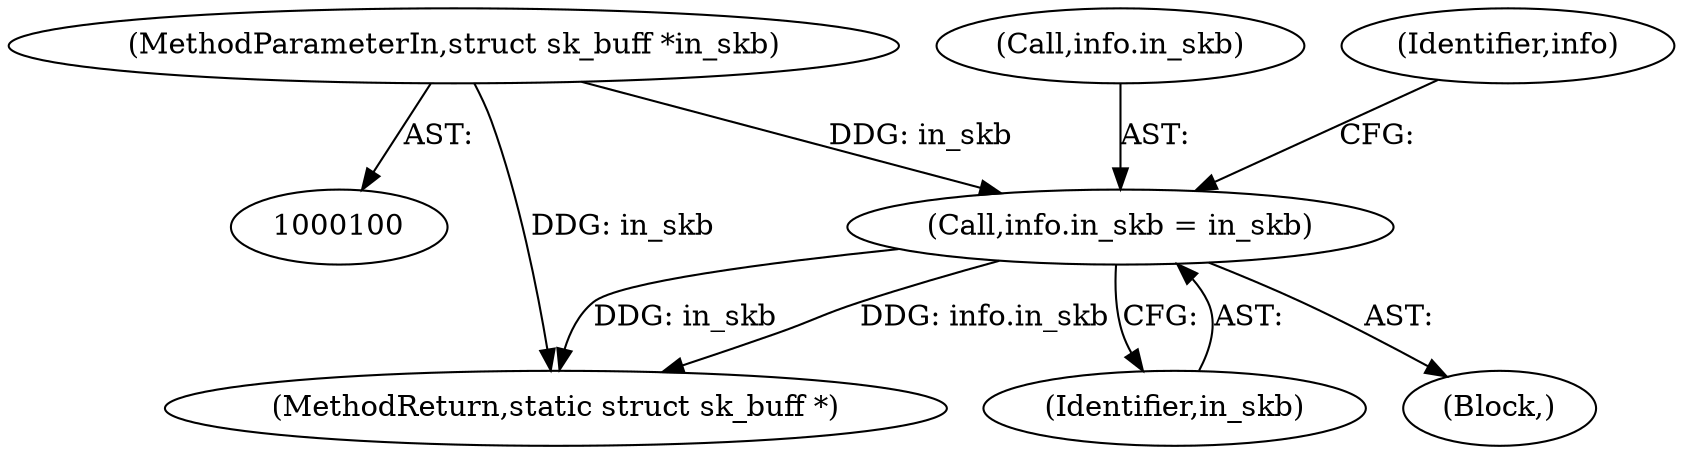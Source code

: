 digraph "0_linux_864745d291b5ba80ea0bd0edcbe67273de368836@pointer" {
"1000119" [label="(Call,info.in_skb = in_skb)"];
"1000101" [label="(MethodParameterIn,struct sk_buff *in_skb)"];
"1000104" [label="(Block,)"];
"1000120" [label="(Call,info.in_skb)"];
"1000119" [label="(Call,info.in_skb = in_skb)"];
"1000152" [label="(MethodReturn,static struct sk_buff *)"];
"1000123" [label="(Identifier,in_skb)"];
"1000101" [label="(MethodParameterIn,struct sk_buff *in_skb)"];
"1000126" [label="(Identifier,info)"];
"1000119" -> "1000104"  [label="AST: "];
"1000119" -> "1000123"  [label="CFG: "];
"1000120" -> "1000119"  [label="AST: "];
"1000123" -> "1000119"  [label="AST: "];
"1000126" -> "1000119"  [label="CFG: "];
"1000119" -> "1000152"  [label="DDG: in_skb"];
"1000119" -> "1000152"  [label="DDG: info.in_skb"];
"1000101" -> "1000119"  [label="DDG: in_skb"];
"1000101" -> "1000100"  [label="AST: "];
"1000101" -> "1000152"  [label="DDG: in_skb"];
}
